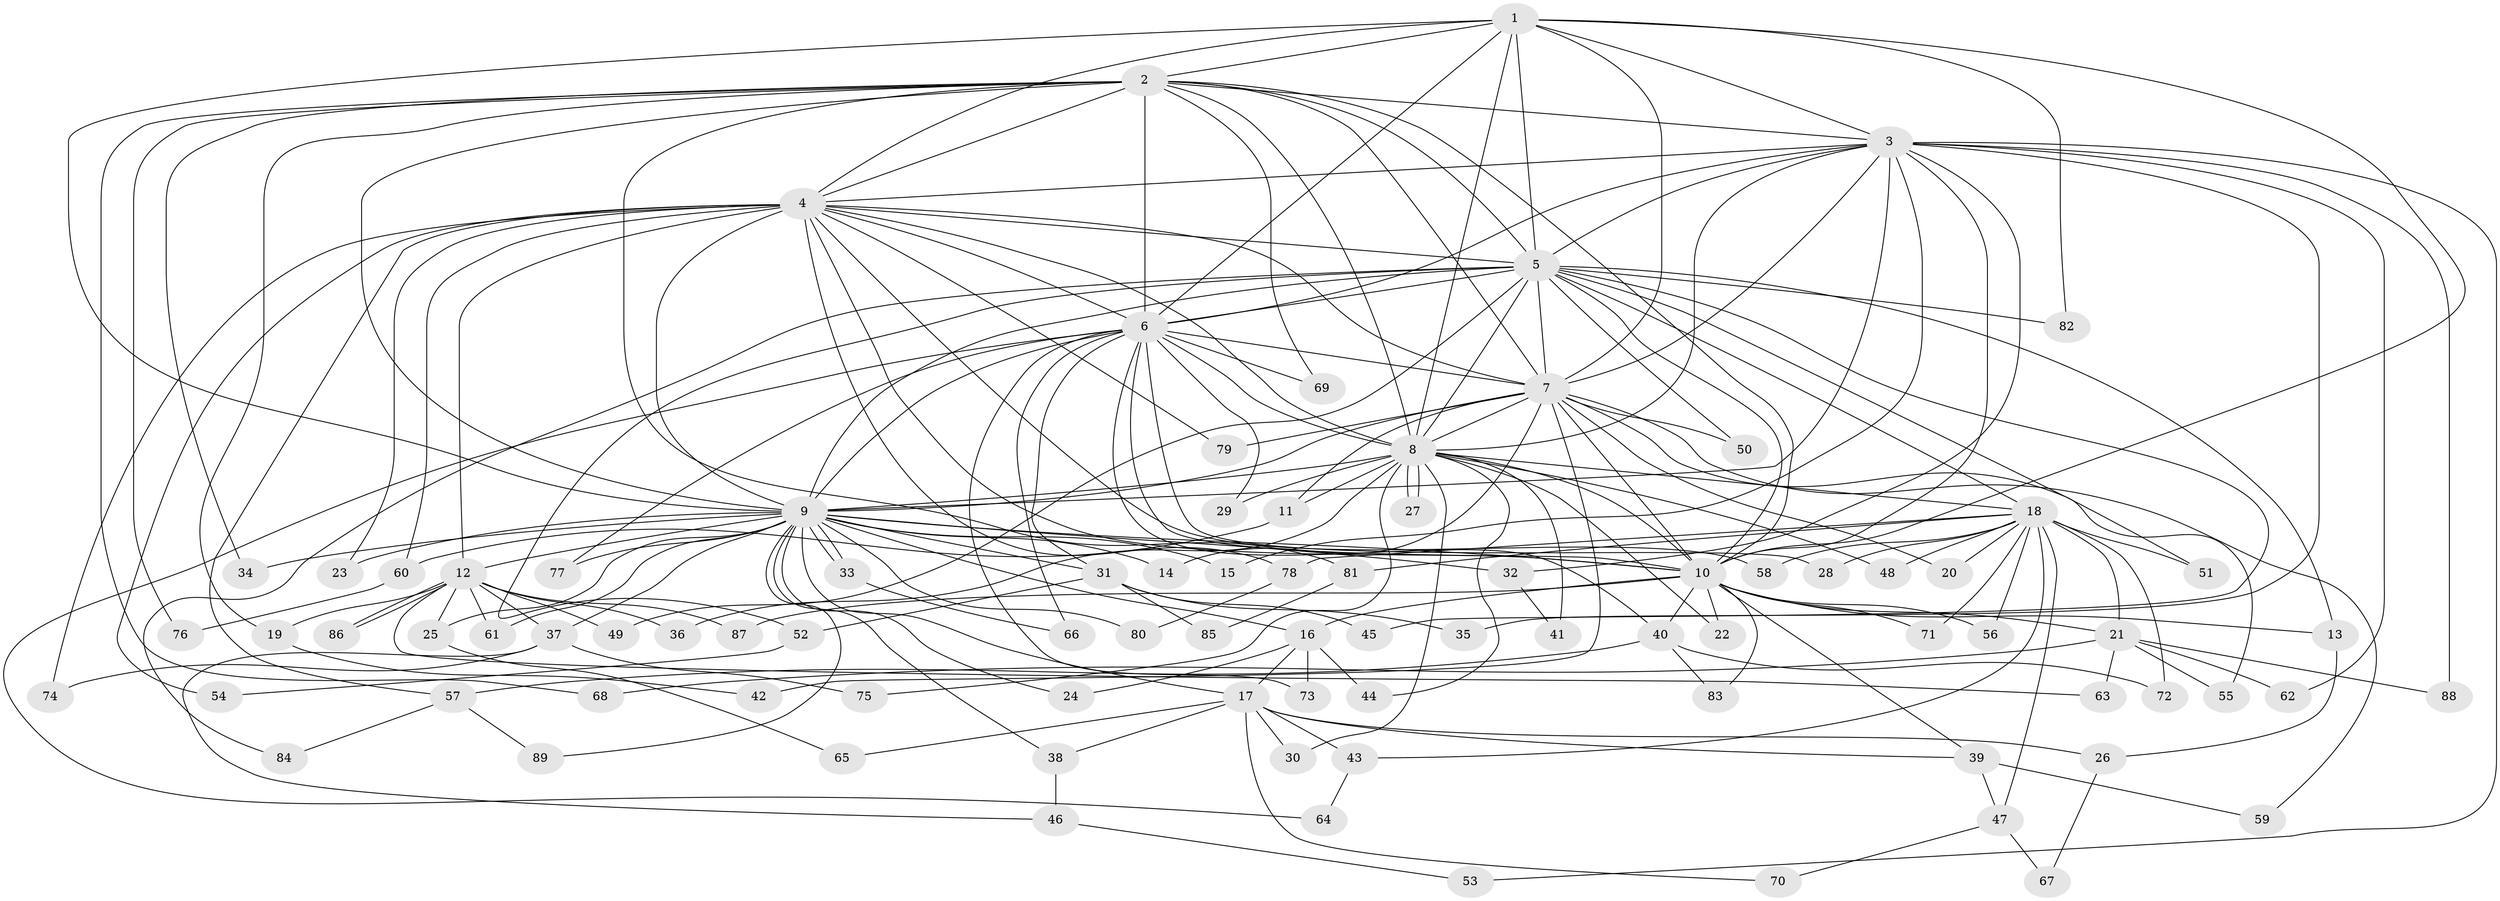 // coarse degree distribution, {19: 0.03225806451612903, 15: 0.08064516129032258, 3: 0.1935483870967742, 12: 0.016129032258064516, 2: 0.46774193548387094, 17: 0.016129032258064516, 5: 0.03225806451612903, 1: 0.03225806451612903, 9: 0.016129032258064516, 6: 0.016129032258064516, 7: 0.016129032258064516, 4: 0.06451612903225806, 10: 0.016129032258064516}
// Generated by graph-tools (version 1.1) at 2025/36/03/04/25 23:36:22]
// undirected, 89 vertices, 203 edges
graph export_dot {
  node [color=gray90,style=filled];
  1;
  2;
  3;
  4;
  5;
  6;
  7;
  8;
  9;
  10;
  11;
  12;
  13;
  14;
  15;
  16;
  17;
  18;
  19;
  20;
  21;
  22;
  23;
  24;
  25;
  26;
  27;
  28;
  29;
  30;
  31;
  32;
  33;
  34;
  35;
  36;
  37;
  38;
  39;
  40;
  41;
  42;
  43;
  44;
  45;
  46;
  47;
  48;
  49;
  50;
  51;
  52;
  53;
  54;
  55;
  56;
  57;
  58;
  59;
  60;
  61;
  62;
  63;
  64;
  65;
  66;
  67;
  68;
  69;
  70;
  71;
  72;
  73;
  74;
  75;
  76;
  77;
  78;
  79;
  80;
  81;
  82;
  83;
  84;
  85;
  86;
  87;
  88;
  89;
  1 -- 2;
  1 -- 3;
  1 -- 4;
  1 -- 5;
  1 -- 6;
  1 -- 7;
  1 -- 8;
  1 -- 9;
  1 -- 10;
  1 -- 82;
  2 -- 3;
  2 -- 4;
  2 -- 5;
  2 -- 6;
  2 -- 7;
  2 -- 8;
  2 -- 9;
  2 -- 10;
  2 -- 19;
  2 -- 34;
  2 -- 68;
  2 -- 69;
  2 -- 76;
  2 -- 81;
  3 -- 4;
  3 -- 5;
  3 -- 6;
  3 -- 7;
  3 -- 8;
  3 -- 9;
  3 -- 10;
  3 -- 15;
  3 -- 32;
  3 -- 35;
  3 -- 53;
  3 -- 62;
  3 -- 88;
  4 -- 5;
  4 -- 6;
  4 -- 7;
  4 -- 8;
  4 -- 9;
  4 -- 10;
  4 -- 12;
  4 -- 23;
  4 -- 54;
  4 -- 57;
  4 -- 58;
  4 -- 60;
  4 -- 74;
  4 -- 78;
  4 -- 79;
  5 -- 6;
  5 -- 7;
  5 -- 8;
  5 -- 9;
  5 -- 10;
  5 -- 13;
  5 -- 18;
  5 -- 45;
  5 -- 49;
  5 -- 50;
  5 -- 51;
  5 -- 52;
  5 -- 82;
  5 -- 84;
  6 -- 7;
  6 -- 8;
  6 -- 9;
  6 -- 10;
  6 -- 28;
  6 -- 29;
  6 -- 31;
  6 -- 40;
  6 -- 64;
  6 -- 66;
  6 -- 69;
  6 -- 73;
  6 -- 77;
  7 -- 8;
  7 -- 9;
  7 -- 10;
  7 -- 11;
  7 -- 14;
  7 -- 20;
  7 -- 42;
  7 -- 50;
  7 -- 55;
  7 -- 59;
  7 -- 79;
  8 -- 9;
  8 -- 10;
  8 -- 11;
  8 -- 18;
  8 -- 22;
  8 -- 27;
  8 -- 27;
  8 -- 29;
  8 -- 30;
  8 -- 36;
  8 -- 41;
  8 -- 44;
  8 -- 48;
  8 -- 75;
  9 -- 10;
  9 -- 12;
  9 -- 14;
  9 -- 15;
  9 -- 16;
  9 -- 17;
  9 -- 23;
  9 -- 24;
  9 -- 25;
  9 -- 31;
  9 -- 32;
  9 -- 33;
  9 -- 33;
  9 -- 34;
  9 -- 37;
  9 -- 38;
  9 -- 61;
  9 -- 77;
  9 -- 80;
  9 -- 89;
  10 -- 13;
  10 -- 16;
  10 -- 21;
  10 -- 22;
  10 -- 39;
  10 -- 40;
  10 -- 56;
  10 -- 71;
  10 -- 83;
  10 -- 87;
  11 -- 60;
  12 -- 19;
  12 -- 25;
  12 -- 36;
  12 -- 37;
  12 -- 49;
  12 -- 61;
  12 -- 63;
  12 -- 86;
  12 -- 86;
  12 -- 87;
  13 -- 26;
  16 -- 17;
  16 -- 24;
  16 -- 44;
  16 -- 73;
  17 -- 26;
  17 -- 30;
  17 -- 38;
  17 -- 39;
  17 -- 43;
  17 -- 65;
  17 -- 70;
  18 -- 20;
  18 -- 21;
  18 -- 28;
  18 -- 43;
  18 -- 47;
  18 -- 48;
  18 -- 51;
  18 -- 56;
  18 -- 58;
  18 -- 71;
  18 -- 72;
  18 -- 78;
  18 -- 81;
  19 -- 42;
  21 -- 55;
  21 -- 62;
  21 -- 63;
  21 -- 68;
  21 -- 88;
  25 -- 65;
  26 -- 67;
  31 -- 35;
  31 -- 45;
  31 -- 52;
  31 -- 85;
  32 -- 41;
  33 -- 66;
  37 -- 46;
  37 -- 74;
  37 -- 75;
  38 -- 46;
  39 -- 47;
  39 -- 59;
  40 -- 57;
  40 -- 72;
  40 -- 83;
  43 -- 64;
  46 -- 53;
  47 -- 67;
  47 -- 70;
  52 -- 54;
  57 -- 84;
  57 -- 89;
  60 -- 76;
  78 -- 80;
  81 -- 85;
}
